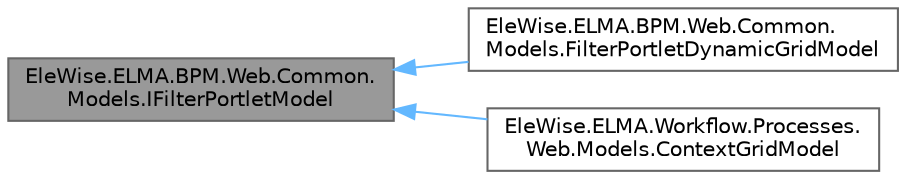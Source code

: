 digraph "EleWise.ELMA.BPM.Web.Common.Models.IFilterPortletModel"
{
 // LATEX_PDF_SIZE
  bgcolor="transparent";
  edge [fontname=Helvetica,fontsize=10,labelfontname=Helvetica,labelfontsize=10];
  node [fontname=Helvetica,fontsize=10,shape=box,height=0.2,width=0.4];
  rankdir="LR";
  Node1 [id="Node000001",label="EleWise.ELMA.BPM.Web.Common.\lModels.IFilterPortletModel",height=0.2,width=0.4,color="gray40", fillcolor="grey60", style="filled", fontcolor="black",tooltip="Интерфейс модели представления для портлета фильтра"];
  Node1 -> Node2 [id="edge1_Node000001_Node000002",dir="back",color="steelblue1",style="solid",tooltip=" "];
  Node2 [id="Node000002",label="EleWise.ELMA.BPM.Web.Common.\lModels.FilterPortletDynamicGridModel",height=0.2,width=0.4,color="gray40", fillcolor="white", style="filled",URL="$class_ele_wise_1_1_e_l_m_a_1_1_b_p_m_1_1_web_1_1_common_1_1_models_1_1_filter_portlet_dynamic_grid_model.html",tooltip="Модель представления динамической таблицы для портлета фильтра"];
  Node1 -> Node3 [id="edge2_Node000001_Node000003",dir="back",color="steelblue1",style="solid",tooltip=" "];
  Node3 [id="Node000003",label="EleWise.ELMA.Workflow.Processes.\lWeb.Models.ContextGridModel",height=0.2,width=0.4,color="gray40", fillcolor="white", style="filled",URL="$class_ele_wise_1_1_e_l_m_a_1_1_workflow_1_1_processes_1_1_web_1_1_models_1_1_context_grid_model.html",tooltip="Модель для отображения таблицы экземпляров процессов с контекстом"];
}
